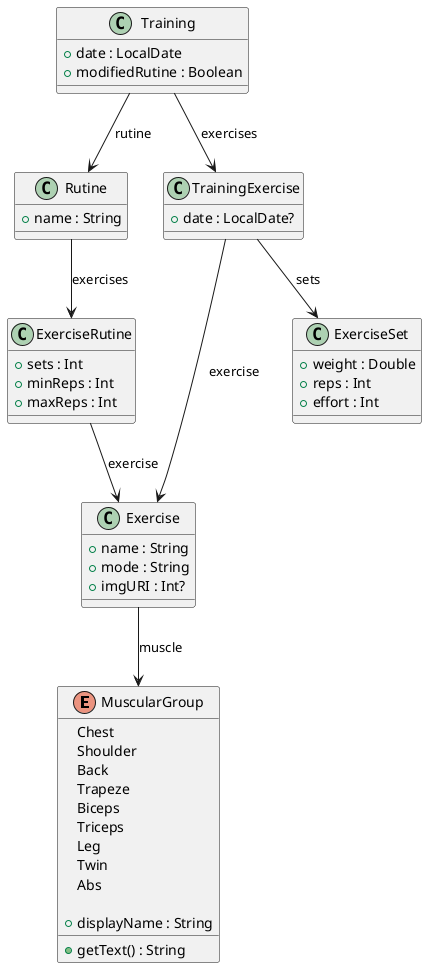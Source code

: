 @startuml

enum MuscularGroup{
   Chest
   Shoulder
   Back
   Trapeze
   Biceps
   Triceps
   Leg
   Twin
   Abs

  + displayName : String

  + getText() : String
}

class Exercise {
    + name : String
    + mode : String
    + imgURI : Int?
}

class ExerciseRutine {
    + sets : Int
    + minReps : Int
    + maxReps : Int
}

class Rutine {
    + name : String
}

class ExerciseSet {
    + weight : Double
    + reps : Int
    + effort : Int
}

class TrainingExercise {
    + date : LocalDate?
}

class Training {
    + date : LocalDate
    + modifiedRutine : Boolean
}

Exercise --> MuscularGroup : muscle
ExerciseRutine --> Exercise : exercise
Rutine --> ExerciseRutine : exercises
TrainingExercise --> Exercise : exercise
TrainingExercise --> ExerciseSet : sets
Training --> TrainingExercise : exercises
Training --> Rutine : rutine

@enduml